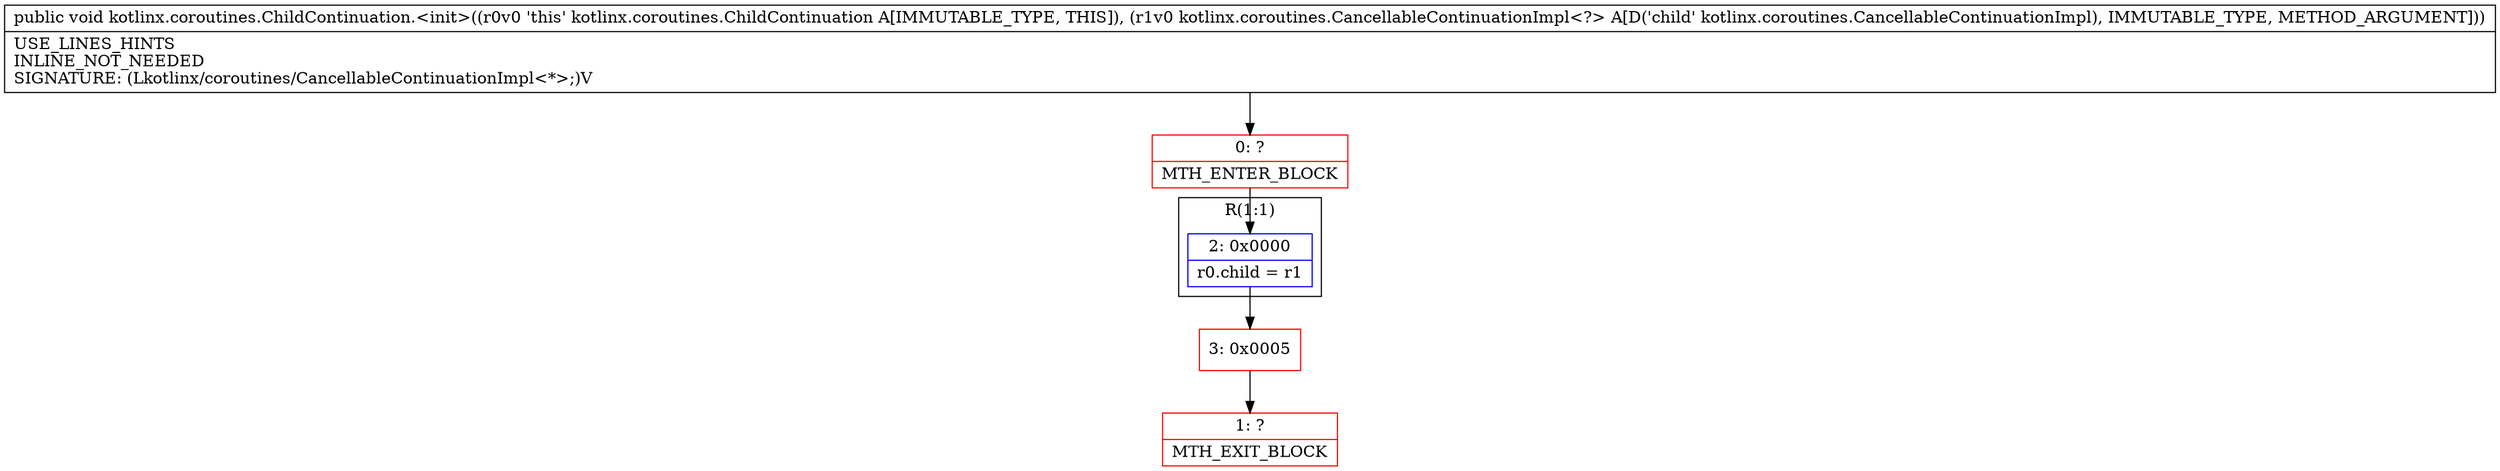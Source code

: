 digraph "CFG forkotlinx.coroutines.ChildContinuation.\<init\>(Lkotlinx\/coroutines\/CancellableContinuationImpl;)V" {
subgraph cluster_Region_1633481115 {
label = "R(1:1)";
node [shape=record,color=blue];
Node_2 [shape=record,label="{2\:\ 0x0000|r0.child = r1\l}"];
}
Node_0 [shape=record,color=red,label="{0\:\ ?|MTH_ENTER_BLOCK\l}"];
Node_3 [shape=record,color=red,label="{3\:\ 0x0005}"];
Node_1 [shape=record,color=red,label="{1\:\ ?|MTH_EXIT_BLOCK\l}"];
MethodNode[shape=record,label="{public void kotlinx.coroutines.ChildContinuation.\<init\>((r0v0 'this' kotlinx.coroutines.ChildContinuation A[IMMUTABLE_TYPE, THIS]), (r1v0 kotlinx.coroutines.CancellableContinuationImpl\<?\> A[D('child' kotlinx.coroutines.CancellableContinuationImpl), IMMUTABLE_TYPE, METHOD_ARGUMENT]))  | USE_LINES_HINTS\lINLINE_NOT_NEEDED\lSIGNATURE: (Lkotlinx\/coroutines\/CancellableContinuationImpl\<*\>;)V\l}"];
MethodNode -> Node_0;Node_2 -> Node_3;
Node_0 -> Node_2;
Node_3 -> Node_1;
}

